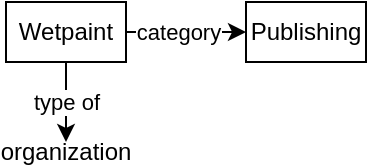 <mxfile version="20.6.0" type="github">
  <diagram id="pnbUqi_Hy17aBZIksYAF" name="Page-1">
    <mxGraphModel dx="339" dy="219" grid="1" gridSize="10" guides="1" tooltips="1" connect="1" arrows="1" fold="1" page="1" pageScale="1" pageWidth="850" pageHeight="1100" math="0" shadow="0">
      <root>
        <mxCell id="0" />
        <mxCell id="1" parent="0" />
        <mxCell id="7pWeG--zb2RyeEYXEQvc-3" value="type of" style="edgeStyle=orthogonalEdgeStyle;rounded=0;orthogonalLoop=1;jettySize=auto;html=1;exitX=0.5;exitY=1;exitDx=0;exitDy=0;" edge="1" parent="1" source="7pWeG--zb2RyeEYXEQvc-1" target="7pWeG--zb2RyeEYXEQvc-2">
          <mxGeometry relative="1" as="geometry" />
        </mxCell>
        <mxCell id="7pWeG--zb2RyeEYXEQvc-6" style="edgeStyle=orthogonalEdgeStyle;rounded=0;orthogonalLoop=1;jettySize=auto;html=1;exitX=1;exitY=0.5;exitDx=0;exitDy=0;entryX=0;entryY=0.5;entryDx=0;entryDy=0;" edge="1" parent="1" source="7pWeG--zb2RyeEYXEQvc-1" target="7pWeG--zb2RyeEYXEQvc-4">
          <mxGeometry relative="1" as="geometry" />
        </mxCell>
        <mxCell id="7pWeG--zb2RyeEYXEQvc-7" value="category" style="edgeLabel;html=1;align=center;verticalAlign=middle;resizable=0;points=[];" vertex="1" connectable="0" parent="7pWeG--zb2RyeEYXEQvc-6">
          <mxGeometry x="-0.785" relative="1" as="geometry">
            <mxPoint x="19" as="offset" />
          </mxGeometry>
        </mxCell>
        <mxCell id="7pWeG--zb2RyeEYXEQvc-1" value="Wetpaint" style="rounded=0;whiteSpace=wrap;html=1;" vertex="1" parent="1">
          <mxGeometry x="80" y="210" width="60" height="30" as="geometry" />
        </mxCell>
        <mxCell id="7pWeG--zb2RyeEYXEQvc-2" value="organization" style="text;html=1;strokeColor=none;fillColor=none;align=center;verticalAlign=middle;whiteSpace=wrap;rounded=0;" vertex="1" parent="1">
          <mxGeometry x="80" y="280" width="60" height="10" as="geometry" />
        </mxCell>
        <mxCell id="7pWeG--zb2RyeEYXEQvc-4" value="Publishing" style="rounded=0;whiteSpace=wrap;html=1;" vertex="1" parent="1">
          <mxGeometry x="200" y="210" width="60" height="30" as="geometry" />
        </mxCell>
      </root>
    </mxGraphModel>
  </diagram>
</mxfile>
